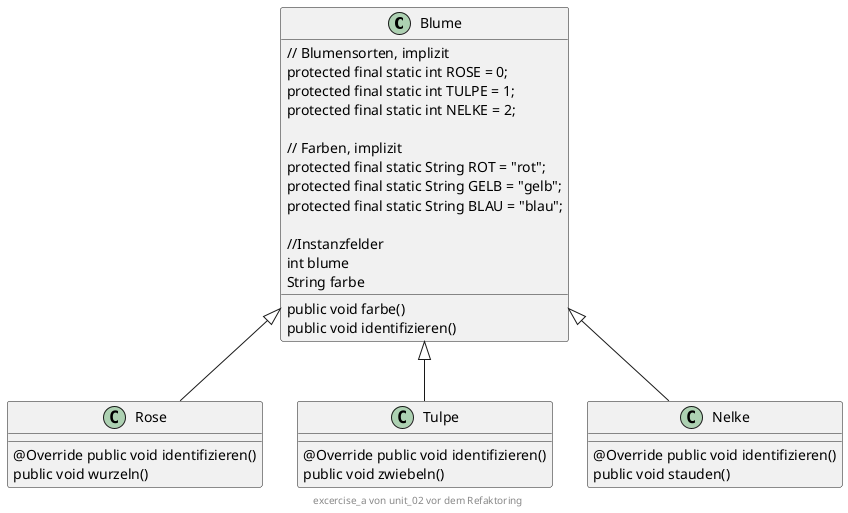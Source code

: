 @startuml

abstract class Blume


Blume <|-- Rose
Blume <|-- Tulpe
Blume <|-- Nelke

class Blume {
// Blumensorten, implizit
protected final static int ROSE = 0;
protected final static int TULPE = 1;
protected final static int NELKE = 2;

// Farben, implizit
protected final static String ROT = "rot";
protected final static String GELB = "gelb";
protected final static String BLAU = "blau";

//Instanzfelder
int blume
String farbe
public void farbe()
public void identifizieren()
}



class Rose {
@Override public void identifizieren()
public void wurzeln()
}

class Tulpe {
@Override public void identifizieren()
public void zwiebeln()
}

class Nelke {
@Override public void identifizieren()
public void stauden()
}

center footer excercise_a von unit_02 vor dem Refaktoring
@enduml